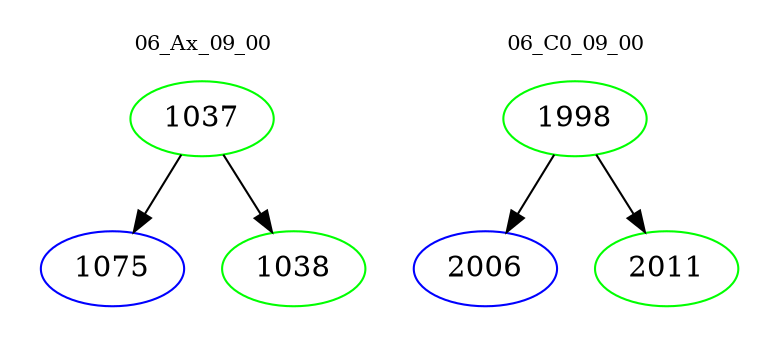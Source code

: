 digraph{
subgraph cluster_0 {
color = white
label = "06_Ax_09_00";
fontsize=10;
T0_1037 [label="1037", color="green"]
T0_1037 -> T0_1075 [color="black"]
T0_1075 [label="1075", color="blue"]
T0_1037 -> T0_1038 [color="black"]
T0_1038 [label="1038", color="green"]
}
subgraph cluster_1 {
color = white
label = "06_C0_09_00";
fontsize=10;
T1_1998 [label="1998", color="green"]
T1_1998 -> T1_2006 [color="black"]
T1_2006 [label="2006", color="blue"]
T1_1998 -> T1_2011 [color="black"]
T1_2011 [label="2011", color="green"]
}
}
